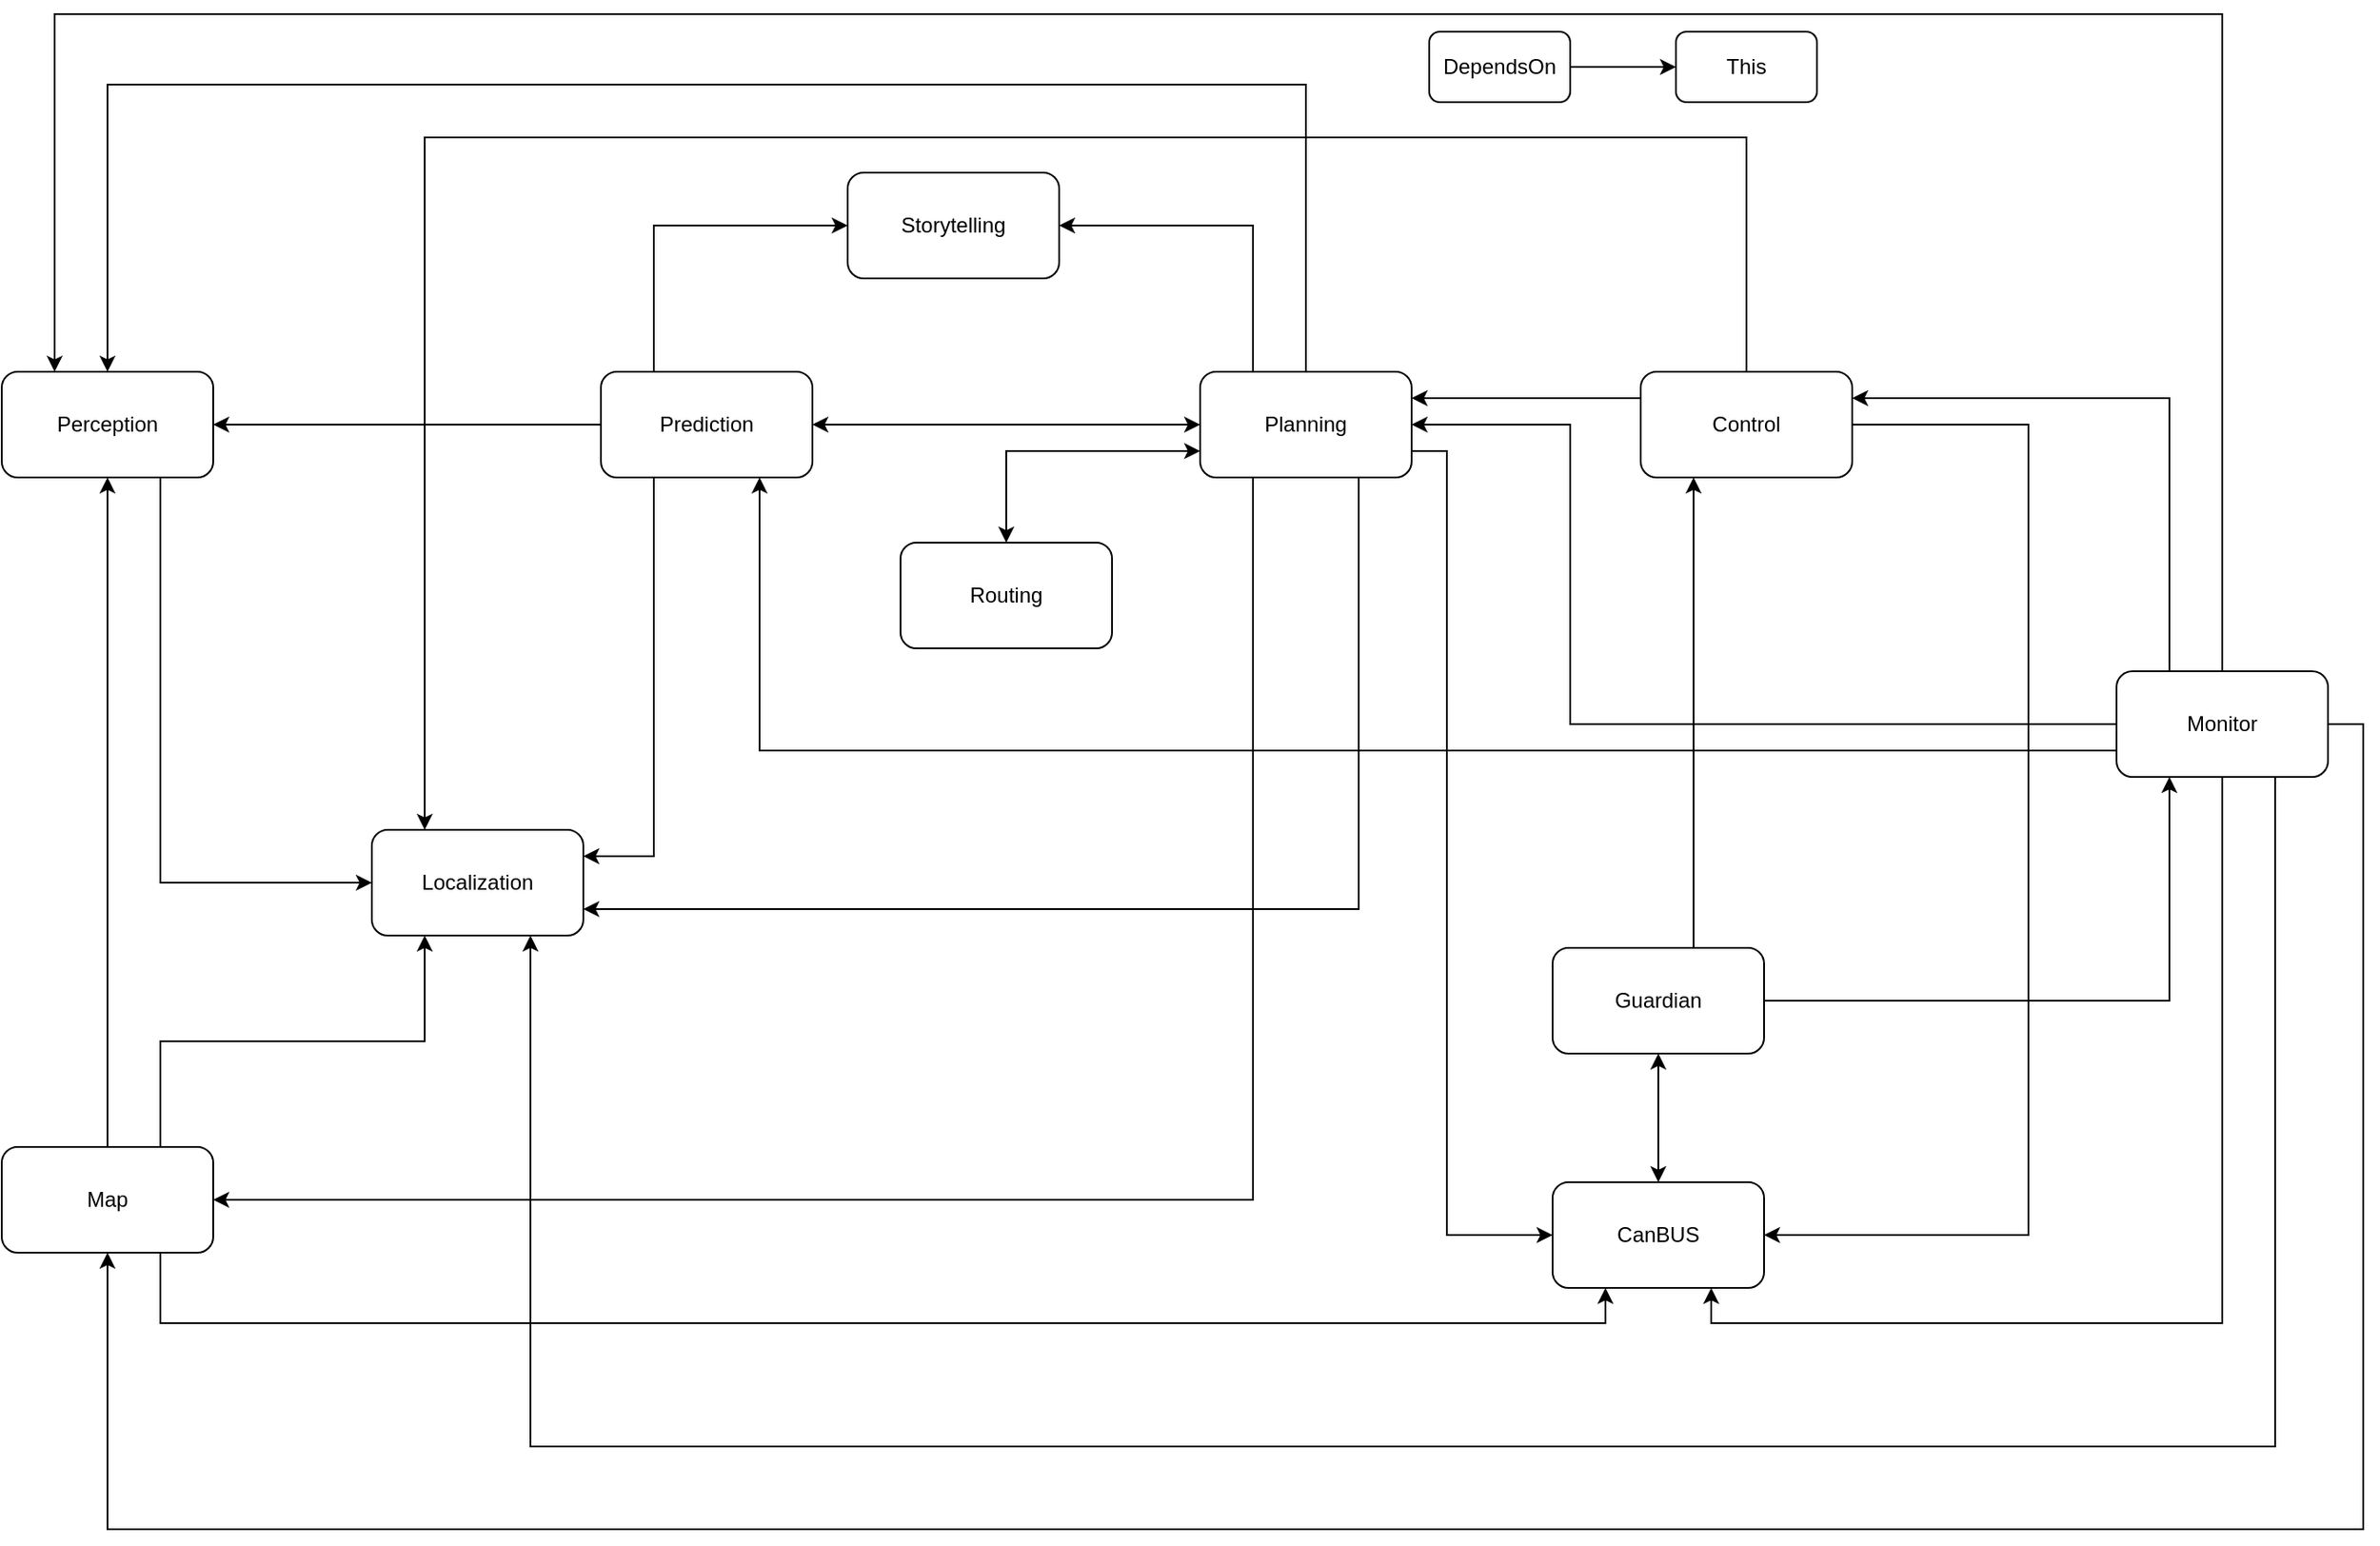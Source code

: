 <mxfile version="17.1.3" type="github">
  <diagram id="q5uySfuGyyFAdlzgSxIf" name="Page-1">
    <mxGraphModel dx="1426" dy="767" grid="1" gridSize="10" guides="1" tooltips="1" connect="1" arrows="1" fold="1" page="1" pageScale="1" pageWidth="850" pageHeight="1100" math="0" shadow="0">
      <root>
        <mxCell id="0" />
        <mxCell id="1" parent="0" />
        <mxCell id="7judBJOATlKyl89qZomi-54" style="edgeStyle=orthogonalEdgeStyle;rounded=0;orthogonalLoop=1;jettySize=auto;html=1;exitX=0.75;exitY=1;exitDx=0;exitDy=0;entryX=0;entryY=0.5;entryDx=0;entryDy=0;" edge="1" parent="1" source="7judBJOATlKyl89qZomi-1" target="7judBJOATlKyl89qZomi-2">
          <mxGeometry relative="1" as="geometry">
            <Array as="points">
              <mxPoint x="200" y="513" />
            </Array>
          </mxGeometry>
        </mxCell>
        <mxCell id="7judBJOATlKyl89qZomi-1" value="Perception" style="rounded=1;whiteSpace=wrap;html=1;" vertex="1" parent="1">
          <mxGeometry x="110" y="223" width="120" height="60" as="geometry" />
        </mxCell>
        <mxCell id="7judBJOATlKyl89qZomi-2" value="Localization" style="rounded=1;whiteSpace=wrap;html=1;" vertex="1" parent="1">
          <mxGeometry x="320" y="483" width="120" height="60" as="geometry" />
        </mxCell>
        <mxCell id="7judBJOATlKyl89qZomi-7" style="edgeStyle=orthogonalEdgeStyle;rounded=0;orthogonalLoop=1;jettySize=auto;html=1;entryX=0;entryY=0.5;entryDx=0;entryDy=0;" edge="1" parent="1" source="7judBJOATlKyl89qZomi-4" target="7judBJOATlKyl89qZomi-6">
          <mxGeometry relative="1" as="geometry" />
        </mxCell>
        <mxCell id="7judBJOATlKyl89qZomi-4" value="DependsOn" style="rounded=1;whiteSpace=wrap;html=1;" vertex="1" parent="1">
          <mxGeometry x="920" y="30" width="80" height="40" as="geometry" />
        </mxCell>
        <mxCell id="7judBJOATlKyl89qZomi-6" value="This" style="rounded=1;whiteSpace=wrap;html=1;" vertex="1" parent="1">
          <mxGeometry x="1060" y="30" width="80" height="40" as="geometry" />
        </mxCell>
        <mxCell id="7judBJOATlKyl89qZomi-10" style="edgeStyle=orthogonalEdgeStyle;rounded=0;orthogonalLoop=1;jettySize=auto;html=1;entryX=1;entryY=0.5;entryDx=0;entryDy=0;exitX=0;exitY=0.5;exitDx=0;exitDy=0;" edge="1" parent="1" source="7judBJOATlKyl89qZomi-8" target="7judBJOATlKyl89qZomi-1">
          <mxGeometry relative="1" as="geometry" />
        </mxCell>
        <mxCell id="7judBJOATlKyl89qZomi-14" style="edgeStyle=orthogonalEdgeStyle;rounded=0;orthogonalLoop=1;jettySize=auto;html=1;exitX=0.25;exitY=0;exitDx=0;exitDy=0;" edge="1" parent="1" source="7judBJOATlKyl89qZomi-8" target="7judBJOATlKyl89qZomi-12">
          <mxGeometry relative="1" as="geometry">
            <Array as="points">
              <mxPoint x="480" y="140" />
              <mxPoint x="480" y="140" />
            </Array>
          </mxGeometry>
        </mxCell>
        <mxCell id="7judBJOATlKyl89qZomi-15" style="edgeStyle=orthogonalEdgeStyle;rounded=0;orthogonalLoop=1;jettySize=auto;html=1;exitX=0.25;exitY=1;exitDx=0;exitDy=0;entryX=1;entryY=0.25;entryDx=0;entryDy=0;" edge="1" parent="1" source="7judBJOATlKyl89qZomi-8" target="7judBJOATlKyl89qZomi-2">
          <mxGeometry relative="1" as="geometry">
            <Array as="points">
              <mxPoint x="480" y="498" />
            </Array>
          </mxGeometry>
        </mxCell>
        <mxCell id="7judBJOATlKyl89qZomi-17" style="edgeStyle=orthogonalEdgeStyle;rounded=0;orthogonalLoop=1;jettySize=auto;html=1;exitX=1;exitY=0.75;exitDx=0;exitDy=0;entryX=0;entryY=0.5;entryDx=0;entryDy=0;" edge="1" parent="1" source="7judBJOATlKyl89qZomi-11" target="7judBJOATlKyl89qZomi-16">
          <mxGeometry relative="1" as="geometry">
            <Array as="points">
              <mxPoint x="930" y="268" />
              <mxPoint x="930" y="713" />
            </Array>
          </mxGeometry>
        </mxCell>
        <mxCell id="7judBJOATlKyl89qZomi-22" style="edgeStyle=orthogonalEdgeStyle;rounded=0;orthogonalLoop=1;jettySize=auto;html=1;exitX=0.25;exitY=1;exitDx=0;exitDy=0;entryX=1;entryY=0.5;entryDx=0;entryDy=0;" edge="1" parent="1" source="7judBJOATlKyl89qZomi-11" target="7judBJOATlKyl89qZomi-21">
          <mxGeometry relative="1" as="geometry">
            <Array as="points">
              <mxPoint x="820" y="693" />
            </Array>
          </mxGeometry>
        </mxCell>
        <mxCell id="7judBJOATlKyl89qZomi-23" style="edgeStyle=orthogonalEdgeStyle;rounded=0;orthogonalLoop=1;jettySize=auto;html=1;exitX=0.5;exitY=0;exitDx=0;exitDy=0;entryX=0.5;entryY=0;entryDx=0;entryDy=0;" edge="1" parent="1" source="7judBJOATlKyl89qZomi-11" target="7judBJOATlKyl89qZomi-1">
          <mxGeometry relative="1" as="geometry">
            <Array as="points">
              <mxPoint x="850" y="60" />
              <mxPoint x="170" y="60" />
            </Array>
          </mxGeometry>
        </mxCell>
        <mxCell id="7judBJOATlKyl89qZomi-25" style="edgeStyle=orthogonalEdgeStyle;rounded=0;orthogonalLoop=1;jettySize=auto;html=1;exitX=0.25;exitY=0;exitDx=0;exitDy=0;entryX=1;entryY=0.5;entryDx=0;entryDy=0;" edge="1" parent="1" source="7judBJOATlKyl89qZomi-11" target="7judBJOATlKyl89qZomi-12">
          <mxGeometry relative="1" as="geometry" />
        </mxCell>
        <mxCell id="7judBJOATlKyl89qZomi-61" style="edgeStyle=orthogonalEdgeStyle;rounded=0;orthogonalLoop=1;jettySize=auto;html=1;exitX=0.75;exitY=1;exitDx=0;exitDy=0;entryX=1;entryY=0.75;entryDx=0;entryDy=0;endArrow=classic;endFill=1;strokeColor=default;" edge="1" parent="1" source="7judBJOATlKyl89qZomi-11" target="7judBJOATlKyl89qZomi-2">
          <mxGeometry relative="1" as="geometry" />
        </mxCell>
        <mxCell id="7judBJOATlKyl89qZomi-11" value="Planning" style="rounded=1;whiteSpace=wrap;html=1;" vertex="1" parent="1">
          <mxGeometry x="790" y="223" width="120" height="60" as="geometry" />
        </mxCell>
        <mxCell id="7judBJOATlKyl89qZomi-12" value="Storytelling" style="rounded=1;whiteSpace=wrap;html=1;" vertex="1" parent="1">
          <mxGeometry x="590" y="110" width="120" height="60" as="geometry" />
        </mxCell>
        <mxCell id="7judBJOATlKyl89qZomi-16" value="CanBUS" style="rounded=1;whiteSpace=wrap;html=1;" vertex="1" parent="1">
          <mxGeometry x="990" y="683" width="120" height="60" as="geometry" />
        </mxCell>
        <mxCell id="7judBJOATlKyl89qZomi-18" value="Routing" style="rounded=1;whiteSpace=wrap;html=1;" vertex="1" parent="1">
          <mxGeometry x="620" y="320" width="120" height="60" as="geometry" />
        </mxCell>
        <mxCell id="7judBJOATlKyl89qZomi-32" style="edgeStyle=orthogonalEdgeStyle;rounded=0;orthogonalLoop=1;jettySize=auto;html=1;exitX=0.75;exitY=1;exitDx=0;exitDy=0;entryX=0.25;entryY=1;entryDx=0;entryDy=0;" edge="1" parent="1" source="7judBJOATlKyl89qZomi-21" target="7judBJOATlKyl89qZomi-16">
          <mxGeometry relative="1" as="geometry">
            <Array as="points">
              <mxPoint x="200" y="763" />
              <mxPoint x="1020" y="763" />
            </Array>
          </mxGeometry>
        </mxCell>
        <mxCell id="7judBJOATlKyl89qZomi-33" style="edgeStyle=orthogonalEdgeStyle;rounded=0;orthogonalLoop=1;jettySize=auto;html=1;exitX=0.5;exitY=0;exitDx=0;exitDy=0;entryX=0.5;entryY=1;entryDx=0;entryDy=0;" edge="1" parent="1" source="7judBJOATlKyl89qZomi-21" target="7judBJOATlKyl89qZomi-1">
          <mxGeometry relative="1" as="geometry">
            <Array as="points" />
          </mxGeometry>
        </mxCell>
        <mxCell id="7judBJOATlKyl89qZomi-68" style="edgeStyle=orthogonalEdgeStyle;rounded=0;orthogonalLoop=1;jettySize=auto;html=1;exitX=0.75;exitY=0;exitDx=0;exitDy=0;entryX=0.25;entryY=1;entryDx=0;entryDy=0;endArrow=classic;endFill=1;strokeColor=default;" edge="1" parent="1" source="7judBJOATlKyl89qZomi-21" target="7judBJOATlKyl89qZomi-2">
          <mxGeometry relative="1" as="geometry" />
        </mxCell>
        <mxCell id="7judBJOATlKyl89qZomi-21" value="Map" style="rounded=1;whiteSpace=wrap;html=1;" vertex="1" parent="1">
          <mxGeometry x="110" y="663" width="120" height="60" as="geometry" />
        </mxCell>
        <mxCell id="7judBJOATlKyl89qZomi-28" style="edgeStyle=orthogonalEdgeStyle;rounded=0;orthogonalLoop=1;jettySize=auto;html=1;entryX=0.25;entryY=0;entryDx=0;entryDy=0;" edge="1" parent="1" source="7judBJOATlKyl89qZomi-26" target="7judBJOATlKyl89qZomi-2">
          <mxGeometry relative="1" as="geometry">
            <Array as="points">
              <mxPoint x="1100" y="90" />
              <mxPoint x="350" y="90" />
            </Array>
          </mxGeometry>
        </mxCell>
        <mxCell id="7judBJOATlKyl89qZomi-30" style="edgeStyle=orthogonalEdgeStyle;rounded=0;orthogonalLoop=1;jettySize=auto;html=1;entryX=1;entryY=0.25;entryDx=0;entryDy=0;exitX=0.25;exitY=0;exitDx=0;exitDy=0;" edge="1" parent="1" source="7judBJOATlKyl89qZomi-29" target="7judBJOATlKyl89qZomi-26">
          <mxGeometry relative="1" as="geometry" />
        </mxCell>
        <mxCell id="7judBJOATlKyl89qZomi-58" style="edgeStyle=orthogonalEdgeStyle;rounded=0;orthogonalLoop=1;jettySize=auto;html=1;entryX=1;entryY=0.5;entryDx=0;entryDy=0;strokeColor=default;" edge="1" parent="1" source="7judBJOATlKyl89qZomi-26" target="7judBJOATlKyl89qZomi-16">
          <mxGeometry relative="1" as="geometry">
            <Array as="points">
              <mxPoint x="1260" y="253" />
              <mxPoint x="1260" y="713" />
            </Array>
          </mxGeometry>
        </mxCell>
        <mxCell id="7judBJOATlKyl89qZomi-66" style="edgeStyle=orthogonalEdgeStyle;rounded=0;orthogonalLoop=1;jettySize=auto;html=1;exitX=0;exitY=0.25;exitDx=0;exitDy=0;entryX=1;entryY=0.25;entryDx=0;entryDy=0;endArrow=classic;endFill=1;strokeColor=default;" edge="1" parent="1" source="7judBJOATlKyl89qZomi-26" target="7judBJOATlKyl89qZomi-11">
          <mxGeometry relative="1" as="geometry" />
        </mxCell>
        <mxCell id="7judBJOATlKyl89qZomi-26" value="Control" style="rounded=1;whiteSpace=wrap;html=1;" vertex="1" parent="1">
          <mxGeometry x="1040" y="223" width="120" height="60" as="geometry" />
        </mxCell>
        <mxCell id="7judBJOATlKyl89qZomi-41" style="edgeStyle=orthogonalEdgeStyle;rounded=0;orthogonalLoop=1;jettySize=auto;html=1;exitX=0.75;exitY=1;exitDx=0;exitDy=0;entryX=0.75;entryY=1;entryDx=0;entryDy=0;" edge="1" parent="1" source="7judBJOATlKyl89qZomi-29" target="7judBJOATlKyl89qZomi-2">
          <mxGeometry relative="1" as="geometry">
            <Array as="points">
              <mxPoint x="1400" y="833" />
              <mxPoint x="410" y="833" />
            </Array>
          </mxGeometry>
        </mxCell>
        <mxCell id="7judBJOATlKyl89qZomi-42" style="edgeStyle=orthogonalEdgeStyle;rounded=0;orthogonalLoop=1;jettySize=auto;html=1;exitX=1;exitY=0.5;exitDx=0;exitDy=0;entryX=0.5;entryY=1;entryDx=0;entryDy=0;" edge="1" parent="1" source="7judBJOATlKyl89qZomi-29" target="7judBJOATlKyl89qZomi-21">
          <mxGeometry relative="1" as="geometry">
            <Array as="points">
              <mxPoint x="1450" y="423" />
              <mxPoint x="1450" y="880" />
              <mxPoint x="170" y="880" />
            </Array>
          </mxGeometry>
        </mxCell>
        <mxCell id="7judBJOATlKyl89qZomi-43" style="edgeStyle=orthogonalEdgeStyle;rounded=0;orthogonalLoop=1;jettySize=auto;html=1;exitX=0.5;exitY=1;exitDx=0;exitDy=0;entryX=0.75;entryY=1;entryDx=0;entryDy=0;" edge="1" parent="1" source="7judBJOATlKyl89qZomi-29" target="7judBJOATlKyl89qZomi-16">
          <mxGeometry relative="1" as="geometry" />
        </mxCell>
        <mxCell id="7judBJOATlKyl89qZomi-44" style="edgeStyle=orthogonalEdgeStyle;rounded=0;orthogonalLoop=1;jettySize=auto;html=1;exitX=0;exitY=0.5;exitDx=0;exitDy=0;entryX=1;entryY=0.5;entryDx=0;entryDy=0;" edge="1" parent="1" source="7judBJOATlKyl89qZomi-29" target="7judBJOATlKyl89qZomi-11">
          <mxGeometry relative="1" as="geometry">
            <Array as="points">
              <mxPoint x="1000" y="423" />
              <mxPoint x="1000" y="253" />
            </Array>
          </mxGeometry>
        </mxCell>
        <mxCell id="7judBJOATlKyl89qZomi-45" style="edgeStyle=orthogonalEdgeStyle;rounded=0;orthogonalLoop=1;jettySize=auto;html=1;exitX=0.5;exitY=0;exitDx=0;exitDy=0;entryX=0.25;entryY=0;entryDx=0;entryDy=0;" edge="1" parent="1" source="7judBJOATlKyl89qZomi-29" target="7judBJOATlKyl89qZomi-1">
          <mxGeometry relative="1" as="geometry">
            <Array as="points">
              <mxPoint x="1370" y="20" />
              <mxPoint x="140" y="20" />
            </Array>
          </mxGeometry>
        </mxCell>
        <mxCell id="7judBJOATlKyl89qZomi-46" style="edgeStyle=orthogonalEdgeStyle;rounded=0;orthogonalLoop=1;jettySize=auto;html=1;exitX=0;exitY=0.75;exitDx=0;exitDy=0;entryX=0.75;entryY=1;entryDx=0;entryDy=0;" edge="1" parent="1" source="7judBJOATlKyl89qZomi-29" target="7judBJOATlKyl89qZomi-8">
          <mxGeometry relative="1" as="geometry" />
        </mxCell>
        <mxCell id="7judBJOATlKyl89qZomi-29" value="Monitor" style="rounded=1;whiteSpace=wrap;html=1;" vertex="1" parent="1">
          <mxGeometry x="1310" y="393" width="120" height="60" as="geometry" />
        </mxCell>
        <mxCell id="7judBJOATlKyl89qZomi-36" style="edgeStyle=orthogonalEdgeStyle;rounded=0;orthogonalLoop=1;jettySize=auto;html=1;entryX=0.25;entryY=1;entryDx=0;entryDy=0;exitX=0.75;exitY=0;exitDx=0;exitDy=0;" edge="1" parent="1" source="7judBJOATlKyl89qZomi-35" target="7judBJOATlKyl89qZomi-26">
          <mxGeometry relative="1" as="geometry">
            <Array as="points">
              <mxPoint x="1070" y="550" />
            </Array>
          </mxGeometry>
        </mxCell>
        <mxCell id="7judBJOATlKyl89qZomi-37" style="edgeStyle=orthogonalEdgeStyle;rounded=0;orthogonalLoop=1;jettySize=auto;html=1;entryX=0.25;entryY=1;entryDx=0;entryDy=0;" edge="1" parent="1" source="7judBJOATlKyl89qZomi-35" target="7judBJOATlKyl89qZomi-29">
          <mxGeometry relative="1" as="geometry" />
        </mxCell>
        <mxCell id="7judBJOATlKyl89qZomi-8" value="Prediction" style="rounded=1;whiteSpace=wrap;html=1;" vertex="1" parent="1">
          <mxGeometry x="450" y="223" width="120" height="60" as="geometry" />
        </mxCell>
        <mxCell id="7judBJOATlKyl89qZomi-35" value="Guardian" style="rounded=1;whiteSpace=wrap;html=1;" vertex="1" parent="1">
          <mxGeometry x="990" y="550" width="120" height="60" as="geometry" />
        </mxCell>
        <mxCell id="7judBJOATlKyl89qZomi-62" value="" style="endArrow=classic;startArrow=classic;html=1;rounded=0;strokeColor=default;exitX=1;exitY=0.5;exitDx=0;exitDy=0;entryX=0;entryY=0.5;entryDx=0;entryDy=0;" edge="1" parent="1" source="7judBJOATlKyl89qZomi-8" target="7judBJOATlKyl89qZomi-11">
          <mxGeometry width="50" height="50" relative="1" as="geometry">
            <mxPoint x="590" y="260" as="sourcePoint" />
            <mxPoint x="640" y="210" as="targetPoint" />
          </mxGeometry>
        </mxCell>
        <mxCell id="7judBJOATlKyl89qZomi-63" value="" style="endArrow=classic;startArrow=classic;html=1;rounded=0;strokeColor=default;exitX=0.5;exitY=0;exitDx=0;exitDy=0;entryX=0;entryY=0.75;entryDx=0;entryDy=0;edgeStyle=orthogonalEdgeStyle;" edge="1" parent="1" source="7judBJOATlKyl89qZomi-18" target="7judBJOATlKyl89qZomi-11">
          <mxGeometry width="50" height="50" relative="1" as="geometry">
            <mxPoint x="580" y="263" as="sourcePoint" />
            <mxPoint x="760" y="263" as="targetPoint" />
          </mxGeometry>
        </mxCell>
        <mxCell id="7judBJOATlKyl89qZomi-67" value="" style="endArrow=classic;startArrow=classic;html=1;rounded=0;strokeColor=default;exitX=0.5;exitY=1;exitDx=0;exitDy=0;entryX=0.5;entryY=0;entryDx=0;entryDy=0;" edge="1" parent="1" source="7judBJOATlKyl89qZomi-35" target="7judBJOATlKyl89qZomi-16">
          <mxGeometry width="50" height="50" relative="1" as="geometry">
            <mxPoint x="1070" y="640" as="sourcePoint" />
            <mxPoint x="1290" y="640" as="targetPoint" />
          </mxGeometry>
        </mxCell>
      </root>
    </mxGraphModel>
  </diagram>
</mxfile>
